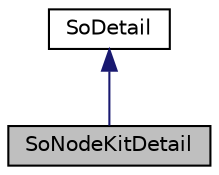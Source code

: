 digraph "SoNodeKitDetail"
{
 // LATEX_PDF_SIZE
  edge [fontname="Helvetica",fontsize="10",labelfontname="Helvetica",labelfontsize="10"];
  node [fontname="Helvetica",fontsize="10",shape=record];
  Node1 [label="SoNodeKitDetail",height=0.2,width=0.4,color="black", fillcolor="grey75", style="filled", fontcolor="black",tooltip=" "];
  Node2 -> Node1 [dir="back",color="midnightblue",fontsize="10",style="solid",fontname="Helvetica"];
  Node2 [label="SoDetail",height=0.2,width=0.4,color="black", fillcolor="white", style="filled",URL="$classSoDetail.html",tooltip="The SoDetail class is the superclass for all classes storing detailed information about particular sh..."];
}
